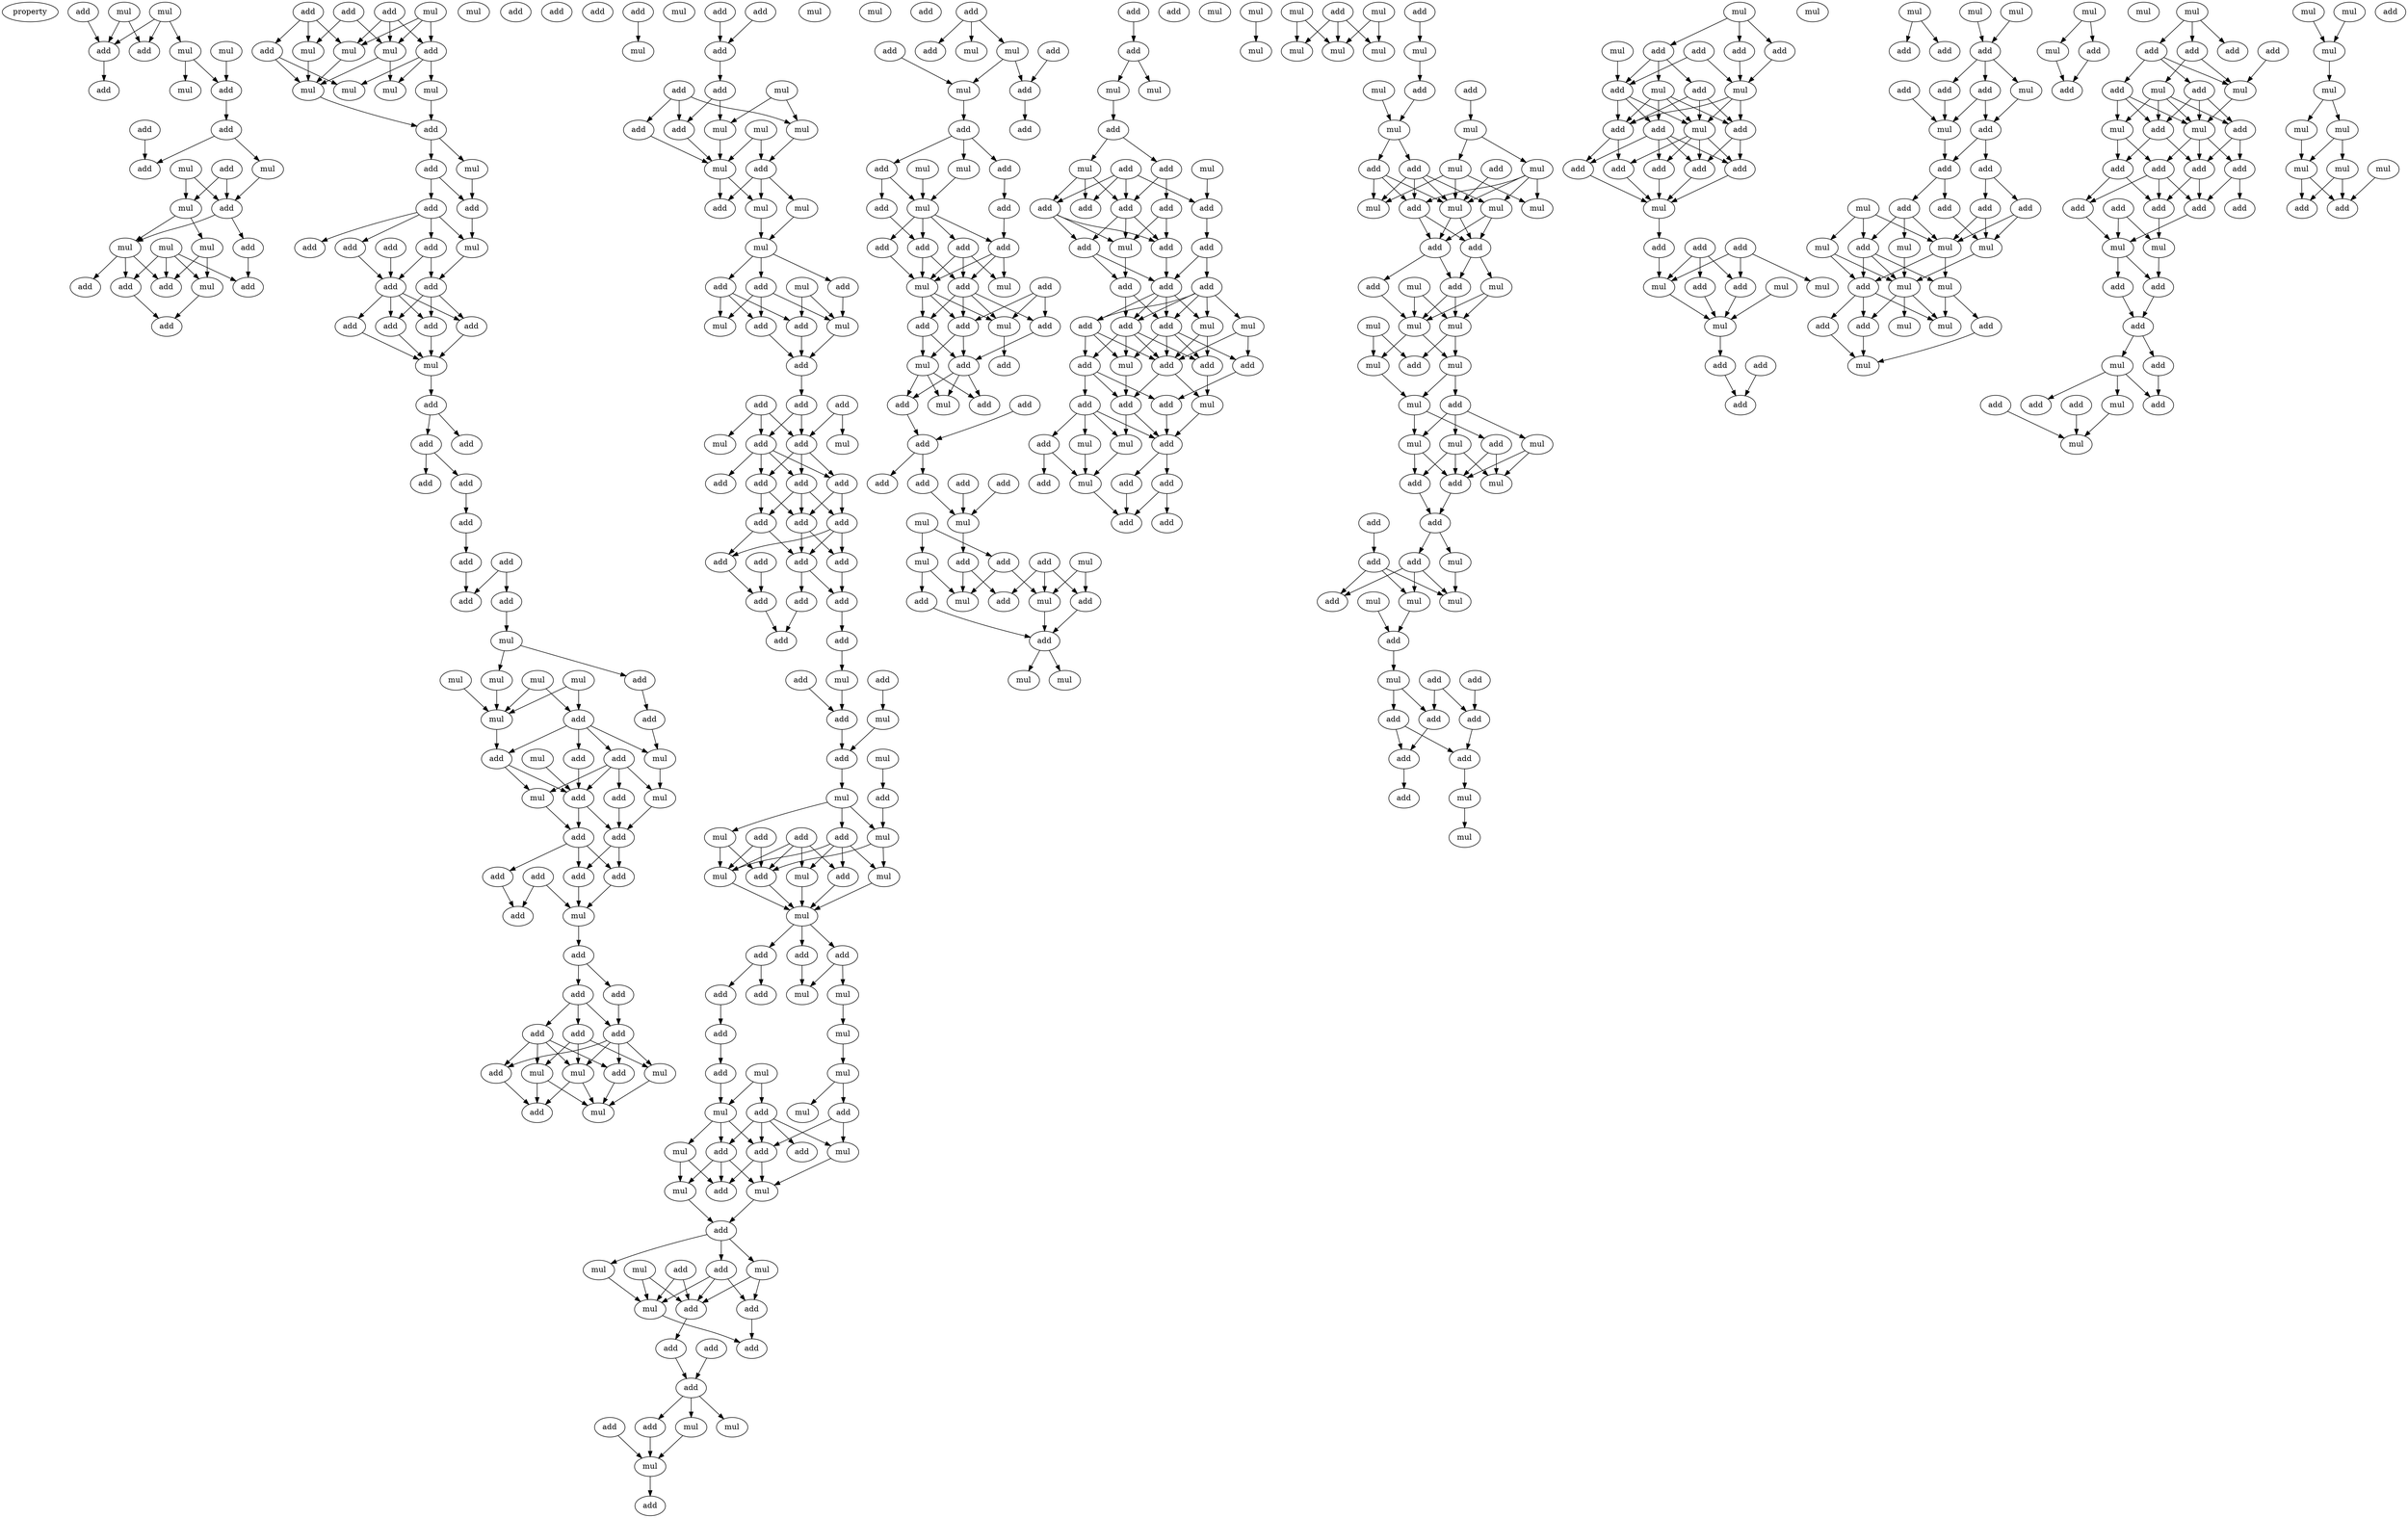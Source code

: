 digraph {
    node [fontcolor=black]
    property [mul=2,lf=1.5]
    0 [ label = add ];
    1 [ label = mul ];
    2 [ label = mul ];
    3 [ label = mul ];
    4 [ label = add ];
    5 [ label = add ];
    6 [ label = mul ];
    7 [ label = mul ];
    8 [ label = add ];
    9 [ label = add ];
    10 [ label = add ];
    11 [ label = add ];
    12 [ label = mul ];
    13 [ label = add ];
    14 [ label = add ];
    15 [ label = mul ];
    16 [ label = mul ];
    17 [ label = add ];
    18 [ label = mul ];
    19 [ label = mul ];
    20 [ label = mul ];
    21 [ label = add ];
    22 [ label = add ];
    23 [ label = add ];
    24 [ label = mul ];
    25 [ label = add ];
    26 [ label = add ];
    27 [ label = add ];
    28 [ label = mul ];
    29 [ label = add ];
    30 [ label = add ];
    31 [ label = add ];
    32 [ label = mul ];
    33 [ label = mul ];
    34 [ label = add ];
    35 [ label = mul ];
    36 [ label = add ];
    37 [ label = mul ];
    38 [ label = mul ];
    39 [ label = mul ];
    40 [ label = mul ];
    41 [ label = add ];
    42 [ label = add ];
    43 [ label = mul ];
    44 [ label = add ];
    45 [ label = add ];
    46 [ label = add ];
    47 [ label = add ];
    48 [ label = add ];
    49 [ label = add ];
    50 [ label = mul ];
    51 [ label = add ];
    52 [ label = add ];
    53 [ label = mul ];
    54 [ label = add ];
    55 [ label = add ];
    56 [ label = add ];
    57 [ label = add ];
    58 [ label = mul ];
    59 [ label = add ];
    60 [ label = add ];
    61 [ label = add ];
    62 [ label = add ];
    63 [ label = add ];
    64 [ label = add ];
    65 [ label = add ];
    66 [ label = add ];
    67 [ label = add ];
    68 [ label = add ];
    69 [ label = add ];
    70 [ label = add ];
    71 [ label = mul ];
    72 [ label = add ];
    73 [ label = add ];
    74 [ label = mul ];
    75 [ label = mul ];
    76 [ label = add ];
    77 [ label = mul ];
    78 [ label = mul ];
    79 [ label = mul ];
    80 [ label = mul ];
    81 [ label = add ];
    82 [ label = add ];
    83 [ label = mul ];
    84 [ label = add ];
    85 [ label = add ];
    86 [ label = add ];
    87 [ label = mul ];
    88 [ label = mul ];
    89 [ label = add ];
    90 [ label = mul ];
    91 [ label = add ];
    92 [ label = add ];
    93 [ label = add ];
    94 [ label = add ];
    95 [ label = add ];
    96 [ label = add ];
    97 [ label = mul ];
    98 [ label = add ];
    99 [ label = mul ];
    100 [ label = add ];
    101 [ label = add ];
    102 [ label = add ];
    103 [ label = add ];
    104 [ label = add ];
    105 [ label = add ];
    106 [ label = add ];
    107 [ label = mul ];
    108 [ label = mul ];
    109 [ label = add ];
    110 [ label = add ];
    111 [ label = mul ];
    112 [ label = mul ];
    113 [ label = add ];
    114 [ label = add ];
    115 [ label = add ];
    116 [ label = add ];
    117 [ label = mul ];
    118 [ label = add ];
    119 [ label = add ];
    120 [ label = add ];
    121 [ label = mul ];
    122 [ label = mul ];
    123 [ label = mul ];
    124 [ label = add ];
    125 [ label = mul ];
    126 [ label = add ];
    127 [ label = mul ];
    128 [ label = add ];
    129 [ label = mul ];
    130 [ label = mul ];
    131 [ label = mul ];
    132 [ label = mul ];
    133 [ label = add ];
    134 [ label = add ];
    135 [ label = add ];
    136 [ label = mul ];
    137 [ label = mul ];
    138 [ label = add ];
    139 [ label = add ];
    140 [ label = add ];
    141 [ label = add ];
    142 [ label = add ];
    143 [ label = add ];
    144 [ label = mul ];
    145 [ label = add ];
    146 [ label = mul ];
    147 [ label = add ];
    148 [ label = add ];
    149 [ label = add ];
    150 [ label = add ];
    151 [ label = add ];
    152 [ label = add ];
    153 [ label = add ];
    154 [ label = add ];
    155 [ label = add ];
    156 [ label = add ];
    157 [ label = add ];
    158 [ label = add ];
    159 [ label = add ];
    160 [ label = add ];
    161 [ label = add ];
    162 [ label = add ];
    163 [ label = add ];
    164 [ label = add ];
    165 [ label = add ];
    166 [ label = mul ];
    167 [ label = mul ];
    168 [ label = add ];
    169 [ label = mul ];
    170 [ label = add ];
    171 [ label = add ];
    172 [ label = mul ];
    173 [ label = add ];
    174 [ label = mul ];
    175 [ label = add ];
    176 [ label = add ];
    177 [ label = mul ];
    178 [ label = add ];
    179 [ label = mul ];
    180 [ label = mul ];
    181 [ label = add ];
    182 [ label = mul ];
    183 [ label = mul ];
    184 [ label = add ];
    185 [ label = add ];
    186 [ label = add ];
    187 [ label = mul ];
    188 [ label = add ];
    189 [ label = add ];
    190 [ label = mul ];
    191 [ label = add ];
    192 [ label = mul ];
    193 [ label = add ];
    194 [ label = mul ];
    195 [ label = mul ];
    196 [ label = mul ];
    197 [ label = add ];
    198 [ label = mul ];
    199 [ label = add ];
    200 [ label = mul ];
    201 [ label = mul ];
    202 [ label = add ];
    203 [ label = add ];
    204 [ label = add ];
    205 [ label = mul ];
    206 [ label = add ];
    207 [ label = mul ];
    208 [ label = add ];
    209 [ label = add ];
    210 [ label = mul ];
    211 [ label = add ];
    212 [ label = mul ];
    213 [ label = mul ];
    214 [ label = add ];
    215 [ label = add ];
    216 [ label = mul ];
    217 [ label = add ];
    218 [ label = add ];
    219 [ label = add ];
    220 [ label = add ];
    221 [ label = mul ];
    222 [ label = add ];
    223 [ label = add ];
    224 [ label = mul ];
    225 [ label = mul ];
    226 [ label = mul ];
    227 [ label = add ];
    228 [ label = add ];
    229 [ label = add ];
    230 [ label = add ];
    231 [ label = mul ];
    232 [ label = add ];
    233 [ label = add ];
    234 [ label = mul ];
    235 [ label = mul ];
    236 [ label = add ];
    237 [ label = add ];
    238 [ label = add ];
    239 [ label = mul ];
    240 [ label = add ];
    241 [ label = mul ];
    242 [ label = add ];
    243 [ label = mul ];
    244 [ label = add ];
    245 [ label = add ];
    246 [ label = add ];
    247 [ label = add ];
    248 [ label = add ];
    249 [ label = add ];
    250 [ label = mul ];
    251 [ label = add ];
    252 [ label = mul ];
    253 [ label = add ];
    254 [ label = add ];
    255 [ label = add ];
    256 [ label = add ];
    257 [ label = mul ];
    258 [ label = add ];
    259 [ label = mul ];
    260 [ label = add ];
    261 [ label = add ];
    262 [ label = add ];
    263 [ label = mul ];
    264 [ label = add ];
    265 [ label = add ];
    266 [ label = add ];
    267 [ label = add ];
    268 [ label = add ];
    269 [ label = add ];
    270 [ label = mul ];
    271 [ label = mul ];
    272 [ label = mul ];
    273 [ label = add ];
    274 [ label = mul ];
    275 [ label = add ];
    276 [ label = add ];
    277 [ label = mul ];
    278 [ label = add ];
    279 [ label = mul ];
    280 [ label = add ];
    281 [ label = add ];
    282 [ label = add ];
    283 [ label = mul ];
    284 [ label = mul ];
    285 [ label = add ];
    286 [ label = add ];
    287 [ label = add ];
    288 [ label = mul ];
    289 [ label = mul ];
    290 [ label = mul ];
    291 [ label = add ];
    292 [ label = add ];
    293 [ label = mul ];
    294 [ label = add ];
    295 [ label = mul ];
    296 [ label = add ];
    297 [ label = add ];
    298 [ label = add ];
    299 [ label = add ];
    300 [ label = add ];
    301 [ label = add ];
    302 [ label = add ];
    303 [ label = mul ];
    304 [ label = add ];
    305 [ label = add ];
    306 [ label = add ];
    307 [ label = add ];
    308 [ label = add ];
    309 [ label = mul ];
    310 [ label = add ];
    311 [ label = mul ];
    312 [ label = add ];
    313 [ label = add ];
    314 [ label = add ];
    315 [ label = mul ];
    316 [ label = add ];
    317 [ label = add ];
    318 [ label = add ];
    319 [ label = add ];
    320 [ label = add ];
    321 [ label = mul ];
    322 [ label = mul ];
    323 [ label = add ];
    324 [ label = add ];
    325 [ label = mul ];
    326 [ label = add ];
    327 [ label = mul ];
    328 [ label = add ];
    329 [ label = add ];
    330 [ label = add ];
    331 [ label = add ];
    332 [ label = mul ];
    333 [ label = mul ];
    334 [ label = mul ];
    335 [ label = mul ];
    336 [ label = add ];
    337 [ label = mul ];
    338 [ label = mul ];
    339 [ label = mul ];
    340 [ label = add ];
    341 [ label = mul ];
    342 [ label = add ];
    343 [ label = add ];
    344 [ label = mul ];
    345 [ label = mul ];
    346 [ label = mul ];
    347 [ label = mul ];
    348 [ label = mul ];
    349 [ label = add ];
    350 [ label = add ];
    351 [ label = add ];
    352 [ label = mul ];
    353 [ label = add ];
    354 [ label = mul ];
    355 [ label = mul ];
    356 [ label = mul ];
    357 [ label = add ];
    358 [ label = add ];
    359 [ label = mul ];
    360 [ label = add ];
    361 [ label = mul ];
    362 [ label = add ];
    363 [ label = mul ];
    364 [ label = mul ];
    365 [ label = mul ];
    366 [ label = mul ];
    367 [ label = add ];
    368 [ label = mul ];
    369 [ label = add ];
    370 [ label = mul ];
    371 [ label = mul ];
    372 [ label = mul ];
    373 [ label = mul ];
    374 [ label = add ];
    375 [ label = add ];
    376 [ label = add ];
    377 [ label = mul ];
    378 [ label = add ];
    379 [ label = add ];
    380 [ label = add ];
    381 [ label = add ];
    382 [ label = mul ];
    383 [ label = mul ];
    384 [ label = mul ];
    385 [ label = add ];
    386 [ label = mul ];
    387 [ label = add ];
    388 [ label = mul ];
    389 [ label = add ];
    390 [ label = add ];
    391 [ label = add ];
    392 [ label = add ];
    393 [ label = add ];
    394 [ label = add ];
    395 [ label = add ];
    396 [ label = add ];
    397 [ label = mul ];
    398 [ label = mul ];
    399 [ label = mul ];
    400 [ label = add ];
    401 [ label = add ];
    402 [ label = add ];
    403 [ label = add ];
    404 [ label = mul ];
    405 [ label = mul ];
    406 [ label = add ];
    407 [ label = mul ];
    408 [ label = add ];
    409 [ label = mul ];
    410 [ label = add ];
    411 [ label = add ];
    412 [ label = add ];
    413 [ label = add ];
    414 [ label = add ];
    415 [ label = add ];
    416 [ label = add ];
    417 [ label = add ];
    418 [ label = mul ];
    419 [ label = add ];
    420 [ label = add ];
    421 [ label = add ];
    422 [ label = mul ];
    423 [ label = add ];
    424 [ label = mul ];
    425 [ label = mul ];
    426 [ label = add ];
    427 [ label = mul ];
    428 [ label = add ];
    429 [ label = add ];
    430 [ label = add ];
    431 [ label = mul ];
    432 [ label = mul ];
    433 [ label = add ];
    434 [ label = add ];
    435 [ label = mul ];
    436 [ label = mul ];
    437 [ label = add ];
    438 [ label = add ];
    439 [ label = mul ];
    440 [ label = add ];
    441 [ label = add ];
    442 [ label = mul ];
    443 [ label = add ];
    444 [ label = add ];
    445 [ label = add ];
    446 [ label = mul ];
    447 [ label = add ];
    448 [ label = add ];
    449 [ label = add ];
    450 [ label = add ];
    451 [ label = add ];
    452 [ label = mul ];
    453 [ label = mul ];
    454 [ label = mul ];
    455 [ label = mul ];
    456 [ label = add ];
    457 [ label = mul ];
    458 [ label = mul ];
    459 [ label = add ];
    460 [ label = mul ];
    461 [ label = mul ];
    462 [ label = add ];
    463 [ label = add ];
    464 [ label = mul ];
    465 [ label = mul ];
    466 [ label = mul ];
    467 [ label = add ];
    468 [ label = mul ];
    469 [ label = add ];
    470 [ label = mul ];
    471 [ label = add ];
    472 [ label = add ];
    473 [ label = add ];
    474 [ label = add ];
    475 [ label = mul ];
    476 [ label = add ];
    477 [ label = add ];
    478 [ label = mul ];
    479 [ label = mul ];
    480 [ label = add ];
    481 [ label = add ];
    482 [ label = mul ];
    483 [ label = add ];
    484 [ label = add ];
    485 [ label = add ];
    486 [ label = add ];
    487 [ label = add ];
    488 [ label = add ];
    489 [ label = add ];
    490 [ label = add ];
    491 [ label = add ];
    492 [ label = mul ];
    493 [ label = mul ];
    494 [ label = add ];
    495 [ label = add ];
    496 [ label = add ];
    497 [ label = mul ];
    498 [ label = add ];
    499 [ label = mul ];
    500 [ label = add ];
    501 [ label = add ];
    502 [ label = add ];
    503 [ label = add ];
    504 [ label = mul ];
    505 [ label = mul ];
    506 [ label = mul ];
    507 [ label = mul ];
    508 [ label = add ];
    509 [ label = mul ];
    510 [ label = mul ];
    511 [ label = mul ];
    512 [ label = mul ];
    513 [ label = mul ];
    514 [ label = mul ];
    515 [ label = add ];
    516 [ label = add ];
    0 -> 5 [ name = 0 ];
    1 -> 4 [ name = 1 ];
    1 -> 5 [ name = 2 ];
    1 -> 6 [ name = 3 ];
    2 -> 4 [ name = 4 ];
    2 -> 5 [ name = 5 ];
    3 -> 9 [ name = 6 ];
    5 -> 8 [ name = 7 ];
    6 -> 7 [ name = 8 ];
    6 -> 9 [ name = 9 ];
    9 -> 10 [ name = 10 ];
    10 -> 13 [ name = 11 ];
    10 -> 15 [ name = 12 ];
    11 -> 13 [ name = 13 ];
    12 -> 16 [ name = 14 ];
    12 -> 17 [ name = 15 ];
    14 -> 16 [ name = 16 ];
    14 -> 17 [ name = 17 ];
    15 -> 17 [ name = 18 ];
    16 -> 18 [ name = 19 ];
    16 -> 19 [ name = 20 ];
    17 -> 18 [ name = 21 ];
    17 -> 21 [ name = 22 ];
    18 -> 23 [ name = 23 ];
    18 -> 25 [ name = 24 ];
    18 -> 26 [ name = 25 ];
    19 -> 23 [ name = 26 ];
    19 -> 24 [ name = 27 ];
    20 -> 22 [ name = 28 ];
    20 -> 23 [ name = 29 ];
    20 -> 24 [ name = 30 ];
    20 -> 25 [ name = 31 ];
    21 -> 22 [ name = 32 ];
    24 -> 27 [ name = 33 ];
    25 -> 27 [ name = 34 ];
    28 -> 33 [ name = 35 ];
    28 -> 35 [ name = 36 ];
    28 -> 36 [ name = 37 ];
    29 -> 32 [ name = 38 ];
    29 -> 33 [ name = 39 ];
    30 -> 32 [ name = 40 ];
    30 -> 34 [ name = 41 ];
    30 -> 35 [ name = 42 ];
    31 -> 33 [ name = 43 ];
    31 -> 35 [ name = 44 ];
    31 -> 36 [ name = 45 ];
    32 -> 38 [ name = 46 ];
    33 -> 38 [ name = 47 ];
    33 -> 39 [ name = 48 ];
    34 -> 37 [ name = 49 ];
    34 -> 38 [ name = 50 ];
    35 -> 38 [ name = 51 ];
    36 -> 37 [ name = 52 ];
    36 -> 39 [ name = 53 ];
    36 -> 40 [ name = 54 ];
    38 -> 41 [ name = 55 ];
    40 -> 41 [ name = 56 ];
    41 -> 42 [ name = 57 ];
    41 -> 43 [ name = 58 ];
    42 -> 44 [ name = 59 ];
    42 -> 45 [ name = 60 ];
    43 -> 45 [ name = 61 ];
    44 -> 47 [ name = 62 ];
    44 -> 48 [ name = 63 ];
    44 -> 49 [ name = 64 ];
    44 -> 50 [ name = 65 ];
    45 -> 50 [ name = 66 ];
    46 -> 52 [ name = 67 ];
    48 -> 51 [ name = 68 ];
    48 -> 52 [ name = 69 ];
    49 -> 52 [ name = 70 ];
    50 -> 51 [ name = 71 ];
    51 -> 55 [ name = 72 ];
    51 -> 56 [ name = 73 ];
    51 -> 57 [ name = 74 ];
    52 -> 54 [ name = 75 ];
    52 -> 55 [ name = 76 ];
    52 -> 56 [ name = 77 ];
    52 -> 57 [ name = 78 ];
    54 -> 58 [ name = 79 ];
    55 -> 58 [ name = 80 ];
    56 -> 58 [ name = 81 ];
    57 -> 58 [ name = 82 ];
    58 -> 59 [ name = 83 ];
    59 -> 63 [ name = 84 ];
    59 -> 64 [ name = 85 ];
    63 -> 65 [ name = 86 ];
    63 -> 66 [ name = 87 ];
    66 -> 67 [ name = 88 ];
    67 -> 69 [ name = 89 ];
    68 -> 72 [ name = 90 ];
    68 -> 73 [ name = 91 ];
    69 -> 72 [ name = 92 ];
    70 -> 71 [ name = 93 ];
    73 -> 74 [ name = 94 ];
    74 -> 76 [ name = 95 ];
    74 -> 79 [ name = 96 ];
    75 -> 80 [ name = 97 ];
    75 -> 82 [ name = 98 ];
    76 -> 81 [ name = 99 ];
    77 -> 80 [ name = 100 ];
    77 -> 82 [ name = 101 ];
    78 -> 80 [ name = 102 ];
    79 -> 80 [ name = 103 ];
    80 -> 85 [ name = 104 ];
    81 -> 87 [ name = 105 ];
    82 -> 84 [ name = 106 ];
    82 -> 85 [ name = 107 ];
    82 -> 86 [ name = 108 ];
    82 -> 87 [ name = 109 ];
    83 -> 91 [ name = 110 ];
    84 -> 91 [ name = 111 ];
    85 -> 88 [ name = 112 ];
    85 -> 91 [ name = 113 ];
    86 -> 88 [ name = 114 ];
    86 -> 89 [ name = 115 ];
    86 -> 90 [ name = 116 ];
    86 -> 91 [ name = 117 ];
    87 -> 90 [ name = 118 ];
    88 -> 93 [ name = 119 ];
    89 -> 92 [ name = 120 ];
    90 -> 92 [ name = 121 ];
    91 -> 92 [ name = 122 ];
    91 -> 93 [ name = 123 ];
    92 -> 96 [ name = 124 ];
    92 -> 98 [ name = 125 ];
    93 -> 95 [ name = 126 ];
    93 -> 96 [ name = 127 ];
    93 -> 98 [ name = 128 ];
    94 -> 99 [ name = 129 ];
    94 -> 100 [ name = 130 ];
    95 -> 100 [ name = 131 ];
    96 -> 99 [ name = 132 ];
    98 -> 99 [ name = 133 ];
    99 -> 101 [ name = 134 ];
    101 -> 102 [ name = 135 ];
    101 -> 103 [ name = 136 ];
    102 -> 104 [ name = 137 ];
    102 -> 105 [ name = 138 ];
    102 -> 106 [ name = 139 ];
    103 -> 105 [ name = 140 ];
    104 -> 107 [ name = 141 ];
    104 -> 109 [ name = 142 ];
    104 -> 110 [ name = 143 ];
    104 -> 111 [ name = 144 ];
    105 -> 107 [ name = 145 ];
    105 -> 108 [ name = 146 ];
    105 -> 109 [ name = 147 ];
    105 -> 110 [ name = 148 ];
    106 -> 107 [ name = 149 ];
    106 -> 108 [ name = 150 ];
    106 -> 111 [ name = 151 ];
    107 -> 112 [ name = 152 ];
    107 -> 113 [ name = 153 ];
    108 -> 112 [ name = 154 ];
    109 -> 113 [ name = 155 ];
    110 -> 112 [ name = 156 ];
    111 -> 112 [ name = 157 ];
    111 -> 113 [ name = 158 ];
    114 -> 116 [ name = 159 ];
    115 -> 116 [ name = 160 ];
    116 -> 119 [ name = 161 ];
    117 -> 122 [ name = 162 ];
    117 -> 123 [ name = 163 ];
    118 -> 120 [ name = 164 ];
    118 -> 123 [ name = 165 ];
    118 -> 124 [ name = 166 ];
    119 -> 122 [ name = 167 ];
    119 -> 124 [ name = 168 ];
    120 -> 125 [ name = 169 ];
    121 -> 125 [ name = 170 ];
    121 -> 126 [ name = 171 ];
    122 -> 125 [ name = 172 ];
    123 -> 126 [ name = 173 ];
    124 -> 125 [ name = 174 ];
    125 -> 128 [ name = 175 ];
    125 -> 129 [ name = 176 ];
    126 -> 127 [ name = 177 ];
    126 -> 128 [ name = 178 ];
    126 -> 129 [ name = 179 ];
    127 -> 130 [ name = 180 ];
    129 -> 130 [ name = 181 ];
    130 -> 133 [ name = 182 ];
    130 -> 134 [ name = 183 ];
    130 -> 135 [ name = 184 ];
    132 -> 137 [ name = 185 ];
    132 -> 139 [ name = 186 ];
    133 -> 136 [ name = 187 ];
    133 -> 138 [ name = 188 ];
    133 -> 139 [ name = 189 ];
    134 -> 136 [ name = 190 ];
    134 -> 137 [ name = 191 ];
    134 -> 138 [ name = 192 ];
    135 -> 137 [ name = 193 ];
    137 -> 140 [ name = 194 ];
    138 -> 140 [ name = 195 ];
    139 -> 140 [ name = 196 ];
    140 -> 143 [ name = 197 ];
    141 -> 145 [ name = 198 ];
    141 -> 146 [ name = 199 ];
    142 -> 144 [ name = 200 ];
    142 -> 145 [ name = 201 ];
    142 -> 147 [ name = 202 ];
    143 -> 145 [ name = 203 ];
    143 -> 147 [ name = 204 ];
    145 -> 149 [ name = 205 ];
    145 -> 150 [ name = 206 ];
    145 -> 151 [ name = 207 ];
    147 -> 148 [ name = 208 ];
    147 -> 149 [ name = 209 ];
    147 -> 150 [ name = 210 ];
    147 -> 151 [ name = 211 ];
    149 -> 152 [ name = 212 ];
    149 -> 153 [ name = 213 ];
    149 -> 154 [ name = 214 ];
    150 -> 152 [ name = 215 ];
    150 -> 153 [ name = 216 ];
    151 -> 152 [ name = 217 ];
    151 -> 154 [ name = 218 ];
    152 -> 155 [ name = 219 ];
    152 -> 156 [ name = 220 ];
    153 -> 155 [ name = 221 ];
    153 -> 157 [ name = 222 ];
    154 -> 155 [ name = 223 ];
    154 -> 156 [ name = 224 ];
    154 -> 157 [ name = 225 ];
    155 -> 160 [ name = 226 ];
    155 -> 161 [ name = 227 ];
    156 -> 161 [ name = 228 ];
    157 -> 159 [ name = 229 ];
    158 -> 159 [ name = 230 ];
    159 -> 163 [ name = 231 ];
    160 -> 163 [ name = 232 ];
    161 -> 162 [ name = 233 ];
    162 -> 166 [ name = 234 ];
    164 -> 168 [ name = 235 ];
    165 -> 167 [ name = 236 ];
    166 -> 168 [ name = 237 ];
    167 -> 170 [ name = 238 ];
    168 -> 170 [ name = 239 ];
    169 -> 171 [ name = 240 ];
    170 -> 172 [ name = 241 ];
    171 -> 177 [ name = 242 ];
    172 -> 174 [ name = 243 ];
    172 -> 175 [ name = 244 ];
    172 -> 177 [ name = 245 ];
    173 -> 178 [ name = 246 ];
    173 -> 180 [ name = 247 ];
    173 -> 181 [ name = 248 ];
    173 -> 182 [ name = 249 ];
    174 -> 178 [ name = 250 ];
    174 -> 180 [ name = 251 ];
    175 -> 179 [ name = 252 ];
    175 -> 180 [ name = 253 ];
    175 -> 181 [ name = 254 ];
    175 -> 182 [ name = 255 ];
    176 -> 178 [ name = 256 ];
    176 -> 180 [ name = 257 ];
    177 -> 178 [ name = 258 ];
    177 -> 179 [ name = 259 ];
    178 -> 183 [ name = 260 ];
    179 -> 183 [ name = 261 ];
    180 -> 183 [ name = 262 ];
    181 -> 183 [ name = 263 ];
    182 -> 183 [ name = 264 ];
    183 -> 184 [ name = 265 ];
    183 -> 185 [ name = 266 ];
    183 -> 186 [ name = 267 ];
    184 -> 187 [ name = 268 ];
    184 -> 190 [ name = 269 ];
    185 -> 188 [ name = 270 ];
    185 -> 189 [ name = 271 ];
    186 -> 187 [ name = 272 ];
    188 -> 191 [ name = 273 ];
    190 -> 192 [ name = 274 ];
    191 -> 193 [ name = 275 ];
    192 -> 194 [ name = 276 ];
    193 -> 196 [ name = 277 ];
    194 -> 198 [ name = 278 ];
    194 -> 199 [ name = 279 ];
    195 -> 196 [ name = 280 ];
    195 -> 197 [ name = 281 ];
    196 -> 201 [ name = 282 ];
    196 -> 202 [ name = 283 ];
    196 -> 204 [ name = 284 ];
    197 -> 200 [ name = 285 ];
    197 -> 202 [ name = 286 ];
    197 -> 203 [ name = 287 ];
    197 -> 204 [ name = 288 ];
    199 -> 200 [ name = 289 ];
    199 -> 204 [ name = 290 ];
    200 -> 207 [ name = 291 ];
    201 -> 205 [ name = 292 ];
    201 -> 206 [ name = 293 ];
    202 -> 205 [ name = 294 ];
    202 -> 206 [ name = 295 ];
    202 -> 207 [ name = 296 ];
    204 -> 206 [ name = 297 ];
    204 -> 207 [ name = 298 ];
    205 -> 208 [ name = 299 ];
    207 -> 208 [ name = 300 ];
    208 -> 210 [ name = 301 ];
    208 -> 211 [ name = 302 ];
    208 -> 213 [ name = 303 ];
    209 -> 215 [ name = 304 ];
    209 -> 216 [ name = 305 ];
    210 -> 216 [ name = 306 ];
    211 -> 214 [ name = 307 ];
    211 -> 215 [ name = 308 ];
    211 -> 216 [ name = 309 ];
    212 -> 215 [ name = 310 ];
    212 -> 216 [ name = 311 ];
    213 -> 214 [ name = 312 ];
    213 -> 215 [ name = 313 ];
    214 -> 217 [ name = 314 ];
    215 -> 218 [ name = 315 ];
    216 -> 217 [ name = 316 ];
    218 -> 220 [ name = 317 ];
    219 -> 220 [ name = 318 ];
    220 -> 221 [ name = 319 ];
    220 -> 222 [ name = 320 ];
    220 -> 224 [ name = 321 ];
    221 -> 225 [ name = 322 ];
    222 -> 225 [ name = 323 ];
    223 -> 225 [ name = 324 ];
    225 -> 227 [ name = 325 ];
    229 -> 230 [ name = 326 ];
    229 -> 231 [ name = 327 ];
    229 -> 234 [ name = 328 ];
    231 -> 235 [ name = 329 ];
    231 -> 236 [ name = 330 ];
    232 -> 236 [ name = 331 ];
    233 -> 235 [ name = 332 ];
    235 -> 238 [ name = 333 ];
    236 -> 237 [ name = 334 ];
    238 -> 239 [ name = 335 ];
    238 -> 240 [ name = 336 ];
    238 -> 242 [ name = 337 ];
    239 -> 243 [ name = 338 ];
    240 -> 245 [ name = 339 ];
    241 -> 243 [ name = 340 ];
    242 -> 243 [ name = 341 ];
    242 -> 244 [ name = 342 ];
    243 -> 246 [ name = 343 ];
    243 -> 247 [ name = 344 ];
    243 -> 248 [ name = 345 ];
    243 -> 249 [ name = 346 ];
    244 -> 246 [ name = 347 ];
    245 -> 249 [ name = 348 ];
    246 -> 250 [ name = 349 ];
    246 -> 251 [ name = 350 ];
    247 -> 250 [ name = 351 ];
    247 -> 251 [ name = 352 ];
    247 -> 252 [ name = 353 ];
    248 -> 250 [ name = 354 ];
    249 -> 250 [ name = 355 ];
    249 -> 251 [ name = 356 ];
    249 -> 252 [ name = 357 ];
    250 -> 254 [ name = 358 ];
    250 -> 256 [ name = 359 ];
    250 -> 257 [ name = 360 ];
    251 -> 254 [ name = 361 ];
    251 -> 255 [ name = 362 ];
    251 -> 256 [ name = 363 ];
    251 -> 257 [ name = 364 ];
    253 -> 255 [ name = 365 ];
    253 -> 256 [ name = 366 ];
    253 -> 257 [ name = 367 ];
    254 -> 258 [ name = 368 ];
    254 -> 259 [ name = 369 ];
    255 -> 258 [ name = 370 ];
    256 -> 258 [ name = 371 ];
    256 -> 259 [ name = 372 ];
    257 -> 260 [ name = 373 ];
    258 -> 262 [ name = 374 ];
    258 -> 263 [ name = 375 ];
    258 -> 264 [ name = 376 ];
    259 -> 262 [ name = 377 ];
    259 -> 263 [ name = 378 ];
    259 -> 264 [ name = 379 ];
    261 -> 265 [ name = 380 ];
    262 -> 265 [ name = 381 ];
    265 -> 267 [ name = 382 ];
    265 -> 268 [ name = 383 ];
    266 -> 270 [ name = 384 ];
    268 -> 270 [ name = 385 ];
    269 -> 270 [ name = 386 ];
    270 -> 273 [ name = 387 ];
    271 -> 272 [ name = 388 ];
    271 -> 275 [ name = 389 ];
    272 -> 277 [ name = 390 ];
    272 -> 280 [ name = 391 ];
    273 -> 277 [ name = 392 ];
    273 -> 281 [ name = 393 ];
    274 -> 278 [ name = 394 ];
    274 -> 279 [ name = 395 ];
    275 -> 277 [ name = 396 ];
    275 -> 279 [ name = 397 ];
    276 -> 278 [ name = 398 ];
    276 -> 279 [ name = 399 ];
    276 -> 281 [ name = 400 ];
    278 -> 282 [ name = 401 ];
    279 -> 282 [ name = 402 ];
    280 -> 282 [ name = 403 ];
    282 -> 283 [ name = 404 ];
    282 -> 284 [ name = 405 ];
    285 -> 286 [ name = 406 ];
    286 -> 289 [ name = 407 ];
    286 -> 290 [ name = 408 ];
    289 -> 291 [ name = 409 ];
    291 -> 292 [ name = 410 ];
    291 -> 295 [ name = 411 ];
    292 -> 299 [ name = 412 ];
    292 -> 300 [ name = 413 ];
    293 -> 296 [ name = 414 ];
    294 -> 296 [ name = 415 ];
    294 -> 297 [ name = 416 ];
    294 -> 298 [ name = 417 ];
    294 -> 300 [ name = 418 ];
    295 -> 297 [ name = 419 ];
    295 -> 298 [ name = 420 ];
    295 -> 300 [ name = 421 ];
    296 -> 301 [ name = 422 ];
    297 -> 302 [ name = 423 ];
    297 -> 303 [ name = 424 ];
    297 -> 304 [ name = 425 ];
    299 -> 302 [ name = 426 ];
    299 -> 303 [ name = 427 ];
    300 -> 302 [ name = 428 ];
    300 -> 303 [ name = 429 ];
    300 -> 304 [ name = 430 ];
    301 -> 305 [ name = 431 ];
    301 -> 306 [ name = 432 ];
    302 -> 306 [ name = 433 ];
    303 -> 307 [ name = 434 ];
    304 -> 306 [ name = 435 ];
    304 -> 307 [ name = 436 ];
    305 -> 308 [ name = 437 ];
    305 -> 309 [ name = 438 ];
    305 -> 310 [ name = 439 ];
    305 -> 311 [ name = 440 ];
    305 -> 312 [ name = 441 ];
    306 -> 308 [ name = 442 ];
    306 -> 310 [ name = 443 ];
    306 -> 311 [ name = 444 ];
    306 -> 312 [ name = 445 ];
    307 -> 308 [ name = 446 ];
    307 -> 310 [ name = 447 ];
    308 -> 313 [ name = 448 ];
    308 -> 314 [ name = 449 ];
    308 -> 315 [ name = 450 ];
    308 -> 316 [ name = 451 ];
    309 -> 313 [ name = 452 ];
    309 -> 316 [ name = 453 ];
    310 -> 314 [ name = 454 ];
    310 -> 315 [ name = 455 ];
    310 -> 316 [ name = 456 ];
    310 -> 317 [ name = 457 ];
    311 -> 314 [ name = 458 ];
    311 -> 316 [ name = 459 ];
    312 -> 315 [ name = 460 ];
    312 -> 316 [ name = 461 ];
    312 -> 317 [ name = 462 ];
    313 -> 318 [ name = 463 ];
    314 -> 321 [ name = 464 ];
    315 -> 319 [ name = 465 ];
    316 -> 319 [ name = 466 ];
    316 -> 321 [ name = 467 ];
    317 -> 318 [ name = 468 ];
    317 -> 319 [ name = 469 ];
    317 -> 320 [ name = 470 ];
    318 -> 323 [ name = 471 ];
    319 -> 322 [ name = 472 ];
    319 -> 323 [ name = 473 ];
    320 -> 322 [ name = 474 ];
    320 -> 323 [ name = 475 ];
    320 -> 324 [ name = 476 ];
    320 -> 325 [ name = 477 ];
    321 -> 323 [ name = 478 ];
    322 -> 327 [ name = 479 ];
    323 -> 326 [ name = 480 ];
    323 -> 328 [ name = 481 ];
    324 -> 327 [ name = 482 ];
    324 -> 329 [ name = 483 ];
    325 -> 327 [ name = 484 ];
    326 -> 331 [ name = 485 ];
    327 -> 331 [ name = 486 ];
    328 -> 330 [ name = 487 ];
    328 -> 331 [ name = 488 ];
    332 -> 334 [ name = 489 ];
    333 -> 338 [ name = 490 ];
    333 -> 339 [ name = 491 ];
    335 -> 337 [ name = 492 ];
    335 -> 338 [ name = 493 ];
    336 -> 337 [ name = 494 ];
    336 -> 338 [ name = 495 ];
    336 -> 339 [ name = 496 ];
    340 -> 341 [ name = 497 ];
    341 -> 342 [ name = 498 ];
    342 -> 346 [ name = 499 ];
    343 -> 345 [ name = 500 ];
    344 -> 346 [ name = 501 ];
    345 -> 347 [ name = 502 ];
    345 -> 348 [ name = 503 ];
    346 -> 349 [ name = 504 ];
    346 -> 350 [ name = 505 ];
    347 -> 353 [ name = 506 ];
    347 -> 354 [ name = 507 ];
    347 -> 355 [ name = 508 ];
    347 -> 356 [ name = 509 ];
    348 -> 352 [ name = 510 ];
    348 -> 355 [ name = 511 ];
    348 -> 356 [ name = 512 ];
    349 -> 352 [ name = 513 ];
    349 -> 353 [ name = 514 ];
    349 -> 355 [ name = 515 ];
    350 -> 352 [ name = 516 ];
    350 -> 353 [ name = 517 ];
    350 -> 354 [ name = 518 ];
    350 -> 355 [ name = 519 ];
    351 -> 355 [ name = 520 ];
    353 -> 357 [ name = 521 ];
    353 -> 358 [ name = 522 ];
    354 -> 357 [ name = 523 ];
    354 -> 358 [ name = 524 ];
    355 -> 357 [ name = 525 ];
    355 -> 358 [ name = 526 ];
    357 -> 361 [ name = 527 ];
    357 -> 362 [ name = 528 ];
    358 -> 360 [ name = 529 ];
    358 -> 362 [ name = 530 ];
    359 -> 364 [ name = 531 ];
    359 -> 365 [ name = 532 ];
    360 -> 365 [ name = 533 ];
    361 -> 364 [ name = 534 ];
    361 -> 365 [ name = 535 ];
    362 -> 364 [ name = 536 ];
    362 -> 365 [ name = 537 ];
    363 -> 367 [ name = 538 ];
    363 -> 368 [ name = 539 ];
    364 -> 366 [ name = 540 ];
    364 -> 367 [ name = 541 ];
    365 -> 366 [ name = 542 ];
    365 -> 368 [ name = 543 ];
    366 -> 369 [ name = 544 ];
    366 -> 370 [ name = 545 ];
    368 -> 370 [ name = 546 ];
    369 -> 371 [ name = 547 ];
    369 -> 372 [ name = 548 ];
    369 -> 373 [ name = 549 ];
    370 -> 372 [ name = 550 ];
    370 -> 374 [ name = 551 ];
    371 -> 375 [ name = 552 ];
    371 -> 376 [ name = 553 ];
    371 -> 377 [ name = 554 ];
    372 -> 375 [ name = 555 ];
    372 -> 376 [ name = 556 ];
    373 -> 375 [ name = 557 ];
    373 -> 377 [ name = 558 ];
    374 -> 375 [ name = 559 ];
    374 -> 377 [ name = 560 ];
    375 -> 379 [ name = 561 ];
    376 -> 379 [ name = 562 ];
    378 -> 381 [ name = 563 ];
    379 -> 380 [ name = 564 ];
    379 -> 382 [ name = 565 ];
    380 -> 383 [ name = 566 ];
    380 -> 385 [ name = 567 ];
    380 -> 386 [ name = 568 ];
    381 -> 383 [ name = 569 ];
    381 -> 385 [ name = 570 ];
    381 -> 386 [ name = 571 ];
    382 -> 386 [ name = 572 ];
    383 -> 387 [ name = 573 ];
    384 -> 387 [ name = 574 ];
    387 -> 388 [ name = 575 ];
    388 -> 391 [ name = 576 ];
    388 -> 392 [ name = 577 ];
    389 -> 391 [ name = 578 ];
    389 -> 393 [ name = 579 ];
    390 -> 393 [ name = 580 ];
    391 -> 394 [ name = 581 ];
    392 -> 394 [ name = 582 ];
    392 -> 395 [ name = 583 ];
    393 -> 395 [ name = 584 ];
    394 -> 396 [ name = 585 ];
    395 -> 397 [ name = 586 ];
    397 -> 398 [ name = 587 ];
    399 -> 401 [ name = 588 ];
    399 -> 402 [ name = 589 ];
    399 -> 403 [ name = 590 ];
    400 -> 407 [ name = 591 ];
    400 -> 408 [ name = 592 ];
    401 -> 407 [ name = 593 ];
    402 -> 405 [ name = 594 ];
    402 -> 406 [ name = 595 ];
    402 -> 408 [ name = 596 ];
    403 -> 407 [ name = 597 ];
    404 -> 408 [ name = 598 ];
    405 -> 409 [ name = 599 ];
    405 -> 410 [ name = 600 ];
    405 -> 411 [ name = 601 ];
    405 -> 412 [ name = 602 ];
    406 -> 409 [ name = 603 ];
    406 -> 410 [ name = 604 ];
    406 -> 411 [ name = 605 ];
    407 -> 409 [ name = 606 ];
    407 -> 410 [ name = 607 ];
    407 -> 411 [ name = 608 ];
    408 -> 409 [ name = 609 ];
    408 -> 410 [ name = 610 ];
    408 -> 412 [ name = 611 ];
    409 -> 414 [ name = 612 ];
    409 -> 415 [ name = 613 ];
    409 -> 416 [ name = 614 ];
    409 -> 417 [ name = 615 ];
    410 -> 413 [ name = 616 ];
    410 -> 414 [ name = 617 ];
    411 -> 415 [ name = 618 ];
    411 -> 417 [ name = 619 ];
    412 -> 413 [ name = 620 ];
    412 -> 415 [ name = 621 ];
    412 -> 416 [ name = 622 ];
    412 -> 417 [ name = 623 ];
    413 -> 418 [ name = 624 ];
    414 -> 418 [ name = 625 ];
    415 -> 418 [ name = 626 ];
    416 -> 418 [ name = 627 ];
    417 -> 418 [ name = 628 ];
    418 -> 421 [ name = 629 ];
    419 -> 422 [ name = 630 ];
    419 -> 423 [ name = 631 ];
    419 -> 426 [ name = 632 ];
    420 -> 422 [ name = 633 ];
    420 -> 423 [ name = 634 ];
    420 -> 424 [ name = 635 ];
    421 -> 422 [ name = 636 ];
    422 -> 427 [ name = 637 ];
    423 -> 427 [ name = 638 ];
    425 -> 427 [ name = 639 ];
    426 -> 427 [ name = 640 ];
    427 -> 428 [ name = 641 ];
    428 -> 430 [ name = 642 ];
    429 -> 430 [ name = 643 ];
    432 -> 433 [ name = 644 ];
    432 -> 434 [ name = 645 ];
    435 -> 437 [ name = 646 ];
    436 -> 437 [ name = 647 ];
    437 -> 438 [ name = 648 ];
    437 -> 439 [ name = 649 ];
    437 -> 440 [ name = 650 ];
    438 -> 442 [ name = 651 ];
    438 -> 443 [ name = 652 ];
    439 -> 443 [ name = 653 ];
    440 -> 442 [ name = 654 ];
    441 -> 442 [ name = 655 ];
    442 -> 444 [ name = 656 ];
    443 -> 444 [ name = 657 ];
    443 -> 445 [ name = 658 ];
    444 -> 447 [ name = 659 ];
    444 -> 448 [ name = 660 ];
    445 -> 449 [ name = 661 ];
    445 -> 450 [ name = 662 ];
    446 -> 451 [ name = 663 ];
    446 -> 453 [ name = 664 ];
    446 -> 454 [ name = 665 ];
    447 -> 455 [ name = 666 ];
    448 -> 451 [ name = 667 ];
    448 -> 452 [ name = 668 ];
    448 -> 453 [ name = 669 ];
    449 -> 453 [ name = 670 ];
    449 -> 455 [ name = 671 ];
    450 -> 453 [ name = 672 ];
    450 -> 455 [ name = 673 ];
    451 -> 456 [ name = 674 ];
    451 -> 457 [ name = 675 ];
    451 -> 458 [ name = 676 ];
    452 -> 458 [ name = 677 ];
    453 -> 456 [ name = 678 ];
    453 -> 457 [ name = 679 ];
    454 -> 456 [ name = 680 ];
    454 -> 458 [ name = 681 ];
    455 -> 458 [ name = 682 ];
    456 -> 461 [ name = 683 ];
    456 -> 462 [ name = 684 ];
    456 -> 463 [ name = 685 ];
    457 -> 459 [ name = 686 ];
    457 -> 461 [ name = 687 ];
    458 -> 460 [ name = 688 ];
    458 -> 461 [ name = 689 ];
    458 -> 463 [ name = 690 ];
    459 -> 464 [ name = 691 ];
    462 -> 464 [ name = 692 ];
    463 -> 464 [ name = 693 ];
    465 -> 466 [ name = 694 ];
    465 -> 467 [ name = 695 ];
    466 -> 469 [ name = 696 ];
    467 -> 469 [ name = 697 ];
    470 -> 471 [ name = 698 ];
    470 -> 473 [ name = 699 ];
    470 -> 474 [ name = 700 ];
    471 -> 475 [ name = 701 ];
    471 -> 478 [ name = 702 ];
    472 -> 475 [ name = 703 ];
    473 -> 475 [ name = 704 ];
    473 -> 476 [ name = 705 ];
    473 -> 477 [ name = 706 ];
    475 -> 482 [ name = 707 ];
    476 -> 479 [ name = 708 ];
    476 -> 480 [ name = 709 ];
    476 -> 482 [ name = 710 ];
    477 -> 480 [ name = 711 ];
    477 -> 481 [ name = 712 ];
    477 -> 482 [ name = 713 ];
    478 -> 479 [ name = 714 ];
    478 -> 480 [ name = 715 ];
    478 -> 481 [ name = 716 ];
    478 -> 482 [ name = 717 ];
    479 -> 484 [ name = 718 ];
    479 -> 485 [ name = 719 ];
    480 -> 485 [ name = 720 ];
    480 -> 486 [ name = 721 ];
    481 -> 483 [ name = 722 ];
    481 -> 486 [ name = 723 ];
    482 -> 483 [ name = 724 ];
    482 -> 484 [ name = 725 ];
    482 -> 486 [ name = 726 ];
    483 -> 489 [ name = 727 ];
    483 -> 490 [ name = 728 ];
    484 -> 487 [ name = 729 ];
    484 -> 490 [ name = 730 ];
    484 -> 491 [ name = 731 ];
    485 -> 487 [ name = 732 ];
    485 -> 491 [ name = 733 ];
    486 -> 487 [ name = 734 ];
    486 -> 490 [ name = 735 ];
    487 -> 493 [ name = 736 ];
    488 -> 492 [ name = 737 ];
    488 -> 493 [ name = 738 ];
    490 -> 492 [ name = 739 ];
    491 -> 492 [ name = 740 ];
    492 -> 494 [ name = 741 ];
    492 -> 495 [ name = 742 ];
    493 -> 494 [ name = 743 ];
    494 -> 496 [ name = 744 ];
    495 -> 496 [ name = 745 ];
    496 -> 497 [ name = 746 ];
    496 -> 498 [ name = 747 ];
    497 -> 499 [ name = 748 ];
    497 -> 501 [ name = 749 ];
    497 -> 503 [ name = 750 ];
    498 -> 501 [ name = 751 ];
    499 -> 504 [ name = 752 ];
    500 -> 504 [ name = 753 ];
    502 -> 504 [ name = 754 ];
    505 -> 507 [ name = 755 ];
    506 -> 507 [ name = 756 ];
    507 -> 509 [ name = 757 ];
    509 -> 510 [ name = 758 ];
    509 -> 511 [ name = 759 ];
    510 -> 514 [ name = 760 ];
    511 -> 513 [ name = 761 ];
    511 -> 514 [ name = 762 ];
    512 -> 516 [ name = 763 ];
    513 -> 515 [ name = 764 ];
    513 -> 516 [ name = 765 ];
    514 -> 515 [ name = 766 ];
    514 -> 516 [ name = 767 ];
}
